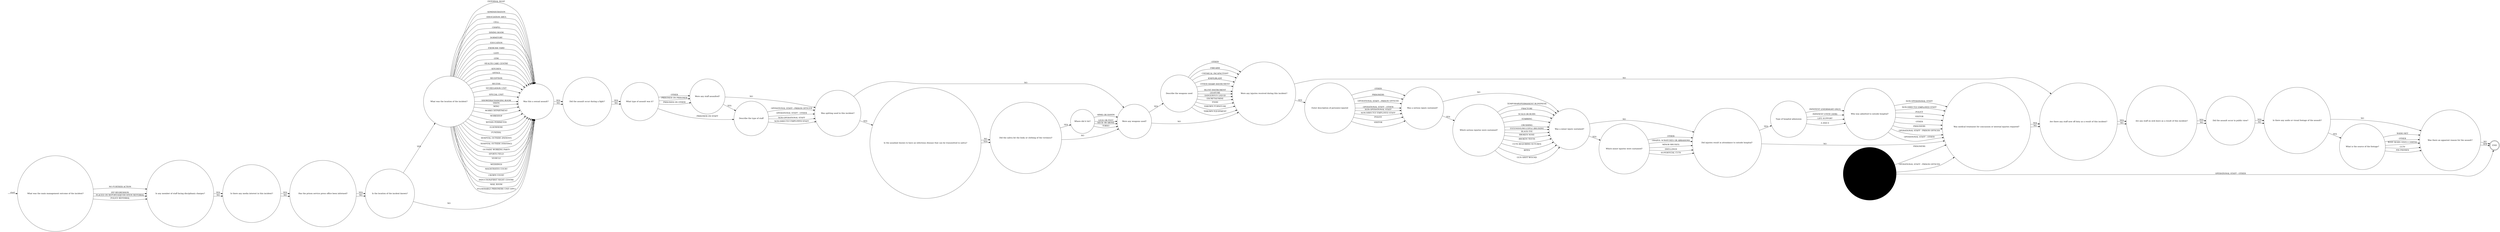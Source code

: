digraph ASSAULT {  rankdir=LR;
  node [shape = circle];
  START_NODE [label="", shape=none];
  START_NODE -> 61279 [label = "start"];
  END_NODE [label="END", shape="doublecircle"];
  61279 [label = "What was the main management outcome of the incident?"];
  61279 -> 61280 [label = "NO FURTHER ACTION"];
  61279 -> 61280 [label = "IEP REGRESSION"];
  61279 -> 61280 [label = "PLACED ON REPORT/ADJUDICATION REFERRAL"];
  61279 -> 61280 [label = "POLICE REFERRAL"];
  61280 [label = "Is any member of staff facing disciplinary charges?"];
  61280 -> 61281 [label = "YES"];
  61280 -> 61281 [label = "NO"];
  61281 [label = "Is there any media interest in this incident?"];
  61281 -> 61282 [label = "YES"];
  61281 -> 61282 [label = "NO"];
  61282 [label = "Has the prison service press office been informed?"];
  61282 -> 61283 [label = "YES"];
  61282 -> 61283 [label = "NO"];
  61283 [label = "Is the location of the incdent known?"];
  61283 -> 61284 [label = "YES"];
  61283 -> 61285 [label = "NO"];
  61284 [label = "What was the location of the incident?"];
  61284 -> 61285 [label = "ADMINISTRATION"];
  61284 -> 61285 [label = "ASSOCIATION AREA"];
  61284 -> 61285 [label = "CELL"];
  61284 -> 61285 [label = "CHAPEL"];
  61284 -> 61285 [label = "DINING ROOM"];
  61284 -> 61285 [label = "DORMITORY"];
  61284 -> 61285 [label = "EDUCATION"];
  61284 -> 61285 [label = "EXERCISE YARD"];
  61284 -> 61285 [label = "GATE"];
  61284 -> 61285 [label = "GYM"];
  61284 -> 61285 [label = "HEALTH CARE CENTRE"];
  61284 -> 61285 [label = "KITCHEN"];
  61284 -> 61285 [label = "OFFICE"];
  61284 -> 61285 [label = "RECEPTION"];
  61284 -> 61285 [label = "RECESS"];
  61284 -> 61285 [label = "SEGREGATION UNIT"];
  61284 -> 61285 [label = "SPECIAL UNIT"];
  61284 -> 61285 [label = "SHOWERS/CHANGING ROOM"];
  61284 -> 61285 [label = "VISITS"];
  61284 -> 61285 [label = "WING"];
  61284 -> 61285 [label = "WORKS DEPARTMENT"];
  61284 -> 61285 [label = "WORKSHOP"];
  61284 -> 61285 [label = "WITHIN PERIMETER"];
  61284 -> 61285 [label = "ELSEWHERE"];
  61284 -> 61285 [label = "FUNERAL"];
  61284 -> 61285 [label = "HOSPITAL OUTSIDE (PATIENT)"];
  61284 -> 61285 [label = "HOSPITAL OUTSIDE (VISITING)"];
  61284 -> 61285 [label = "OUTSIDE WORKING PARTY"];
  61284 -> 61285 [label = "SPORTS FIELD"];
  61284 -> 61285 [label = "VEHICLE"];
  61284 -> 61285 [label = "WEDDINGS"];
  61284 -> 61285 [label = "MAGISTRATES COURT"];
  61284 -> 61285 [label = "CROWN COURT"];
  61284 -> 61285 [label = "INDUCTION/FIRST NIGHT CENTRE"];
  61284 -> 61285 [label = "MAIL ROOM"];
  61284 -> 61285 [label = "VULNERABLE PRISONERS UNIT (VPU)"];
  61284 -> 61285 [label = "EXTERNAL ROOF"];
  61285 [label = "Was this a sexual assault?"];
  61285 -> 61286 [label = "YES"];
  61285 -> 61286 [label = "NO"];
  61286 [label = "Did the assault occur during a fight?"];
  61286 -> 61287 [label = "YES"];
  61286 -> 61287 [label = "NO"];
  61287 [label = "What type of assault was it?"];
  61287 -> 61288 [label = "PRISONER ON PRISONER"];
  61287 -> 61289 [label = "PRISONER ON STAFF"];
  61287 -> 61288 [label = "PRISONER ON OTHER"];
  61287 -> 61288 [label = "OTHER"];
  61288 [label = "Were any staff assaulted?"];
  61288 -> 61290 [label = "NO"];
  61288 -> 61289 [label = "YES"];
  61289 [label = "Describe the type of staff"];
  61289 -> 61290 [label = "OPERATIONAL STAFF - PRISON OFFICER"];
  61289 -> 61290 [label = "OPERATIONAL STAFF - OTHER"];
  61289 -> 61290 [label = "NON-OPERATIONAL STAFF"];
  61289 -> 61290 [label = "NON-DIRECTLY EMPLOYED STAFF"];
  61290 [label = "Was spitting used in this incident?"];
  61290 -> 61294 [label = "NO"];
  61290 -> 61291 [label = "YES"];
  61291 [label = "Is the assailant known to have an infectious disease that can be transmitted in saliva?"];
  61291 -> 61292 [label = "NO"];
  61291 -> 61292 [label = "YES"];
  61292 [label = "Did the saliva hit the body or clothing of the victim(s)?"];
  61292 -> 61294 [label = "NO"];
  61292 -> 61293 [label = "YES"];
  61293 [label = "Where did it hit?"];
  61293 -> 61294 [label = "NECK OR ABOVE"];
  61293 -> 61294 [label = "TORSO"];
  61293 -> 61294 [label = "ARMS OR HANDS"];
  61293 -> 61294 [label = "LEGS OR FEET"];
  61294 [label = "Were any weapons used?"];
  61294 -> 61295 [label = "YES"];
  61294 -> 61296 [label = "NO"];
  61295 [label = "Describe the weapons used"];
  61295 -> 61296 [label = "FIREARM"];
  61295 -> 61296 [label = "CHEMICAL INCAPACITANT"];
  61295 -> 61296 [label = "KNIFE/BLADE"];
  61295 -> 61296 [label = "OTHER SHARP INSTRUMENT"];
  61295 -> 61296 [label = "BLUNT INSTRUMENT"];
  61295 -> 61296 [label = "LIGATURE"];
  61295 -> 61296 [label = "DANGEROUS LIQUID"];
  61295 -> 61296 [label = "EXCRETA/URINE"];
  61295 -> 61296 [label = "FOOD"];
  61295 -> 61296 [label = "THROWN FURNITURE"];
  61295 -> 61296 [label = "THROWN EQUIPMENT"];
  61295 -> 61296 [label = "OTHER"];
  61296 [label = "Were any injuries received during this incident?"];
  61296 -> 61297 [label = "YES"];
  61296 -> 61306 [label = "NO"];
  61297 [label = "Enter description of person(s) injured"];
  61297 -> 61298 [label = "PRISONERS"];
  61297 -> 61298 [label = "OPERATIONAL STAFF - PRISON OFFICER"];
  61297 -> 61298 [label = "OPERATIONAL STAFF - OTHER"];
  61297 -> 61298 [label = "NON-OPERATIONAL STAFF"];
  61297 -> 61298 [label = "NON-DIRECTLY EMPLOYED STAFF"];
  61297 -> 61298 [label = "POLICE"];
  61297 -> 61298 [label = "VISITOR"];
  61297 -> 61298 [label = "OTHER"];
  61298 [label = "Was a serious injury sustained?"];
  61298 -> 61299 [label = "YES"];
  61298 -> 61300 [label = "NO"];
  61299 [label = "Which serious injuries were sustained?"];
  61299 -> 61300 [label = "FRACTURE"];
  61299 -> 61300 [label = "SCALD OR BURN"];
  61299 -> 61300 [label = "STABBING"];
  61299 -> 61300 [label = "CRUSHING"];
  61299 -> 61300 [label = "EXTENSIVE/MULTIPLE BRUISING"];
  61299 -> 61300 [label = "BLACK EYE"];
  61299 -> 61300 [label = "BROKEN NOSE"];
  61299 -> 61300 [label = "BROKEN TEETH"];
  61299 -> 61300 [label = "CUTS REQUIRING SUTURES"];
  61299 -> 61300 [label = "BITES"];
  61299 -> 61300 [label = "GUN SHOT WOUND"];
  61299 -> 61300 [label = "TEMPORARY/PERMANENT BLINDNESS"];
  61300 [label = "Was a minor injury sustained?"];
  61300 -> 61301 [label = "YES"];
  61300 -> 61302 [label = "NO"];
  61301 [label = "Which minor injuries were sustained?"];
  61301 -> 61302 [label = "GRAZES, SCRATCHES OR ABRASIONS"];
  61301 -> 61302 [label = "MINOR BRUISES"];
  61301 -> 61302 [label = "SWELLINGS"];
  61301 -> 61302 [label = "SUPERFICIAL CUTS"];
  61301 -> 61302 [label = "OTHER"];
  61302 [label = "Did injuries result in attendance to outside hospital?"];
  61302 -> 61305 [label = "NO"];
  61302 -> 61303 [label = "YES"];
  61303 [label = "Type of hospital admission"];
  61303 -> 61313 [label = "A AND E"];
  61303 -> 61313 [label = "INPATIENT (OVERNIGHT ONLY)"];
  61303 -> 61313 [label = "INPATIENT (OVER 24HR)"];
  61303 -> 61313 [label = "LIFE SUPPORT"];
  61304 [label = "Who was admmited to outside hospital?", style="filled", color="#DDD"];
  61304 -> 61305 [label = "PRISONERS", style="filled", color="#DDD"];
  61304 -> 61305 [label = "OPERATIONAL STAFF - PRISON OFFICER", style="filled", color="#DDD"];
  61304 -> END_NODE [label = "OPERATIONAL STAFF - OTHER", style="filled", color="#DDD"];
  61305 [label = "Was medical treatment for concussion or internal injuries required?"];
  61305 -> 61306 [label = "YES"];
  61305 -> 61306 [label = "NO"];
  61306 [label = "Are there any staff now off duty as a result of this incident?"];
  61306 -> 61307 [label = "YES"];
  61306 -> 61307 [label = "NO"];
  61307 [label = "Are any staff on sick leave as a result of this incident?"];
  61307 -> 61308 [label = "YES"];
  61307 -> 61308 [label = "NO"];
  61308 [label = "Did the assault occur in public view?"];
  61308 -> 61309 [label = "YES"];
  61308 -> 61309 [label = "NO"];
  61309 [label = "Is there any audio or visual footage of the assault?"];
  61309 -> 61311 [label = "NO"];
  61309 -> 61310 [label = "YES"];
  61310 [label = "What is the source of the footage?"];
  61310 -> 61311 [label = "BODY WORN VIDEO CAMERA"];
  61310 -> 61311 [label = "CCTV"];
  61310 -> 61311 [label = "PIN PHONES"];
  61310 -> 61311 [label = "RADIO NET"];
  61310 -> 61311 [label = "OTHER"];
  61311 [label = "Was there an apparent reason for the assault?"];
  61311 -> END_NODE [label = "YES"];
  61311 -> END_NODE [label = "NO"];
  61313 [label = "Who was admitted to outside hospital?"];
  61313 -> 61305 [label = "PRISONERS"];
  61313 -> 61305 [label = "OPERATIONAL STAFF - PRISON OFFICER"];
  61313 -> 61305 [label = "OPERATIONAL STAFF - OTHER"];
  61313 -> 61305 [label = "NON-OPERATIONAL STAFF"];
  61313 -> 61305 [label = "NON-DIRECTLY EMPLOYED STAFF"];
  61313 -> 61305 [label = "POLICE"];
  61313 -> 61305 [label = "VISITOR"];
  61313 -> 61305 [label = "OTHER"];
}
